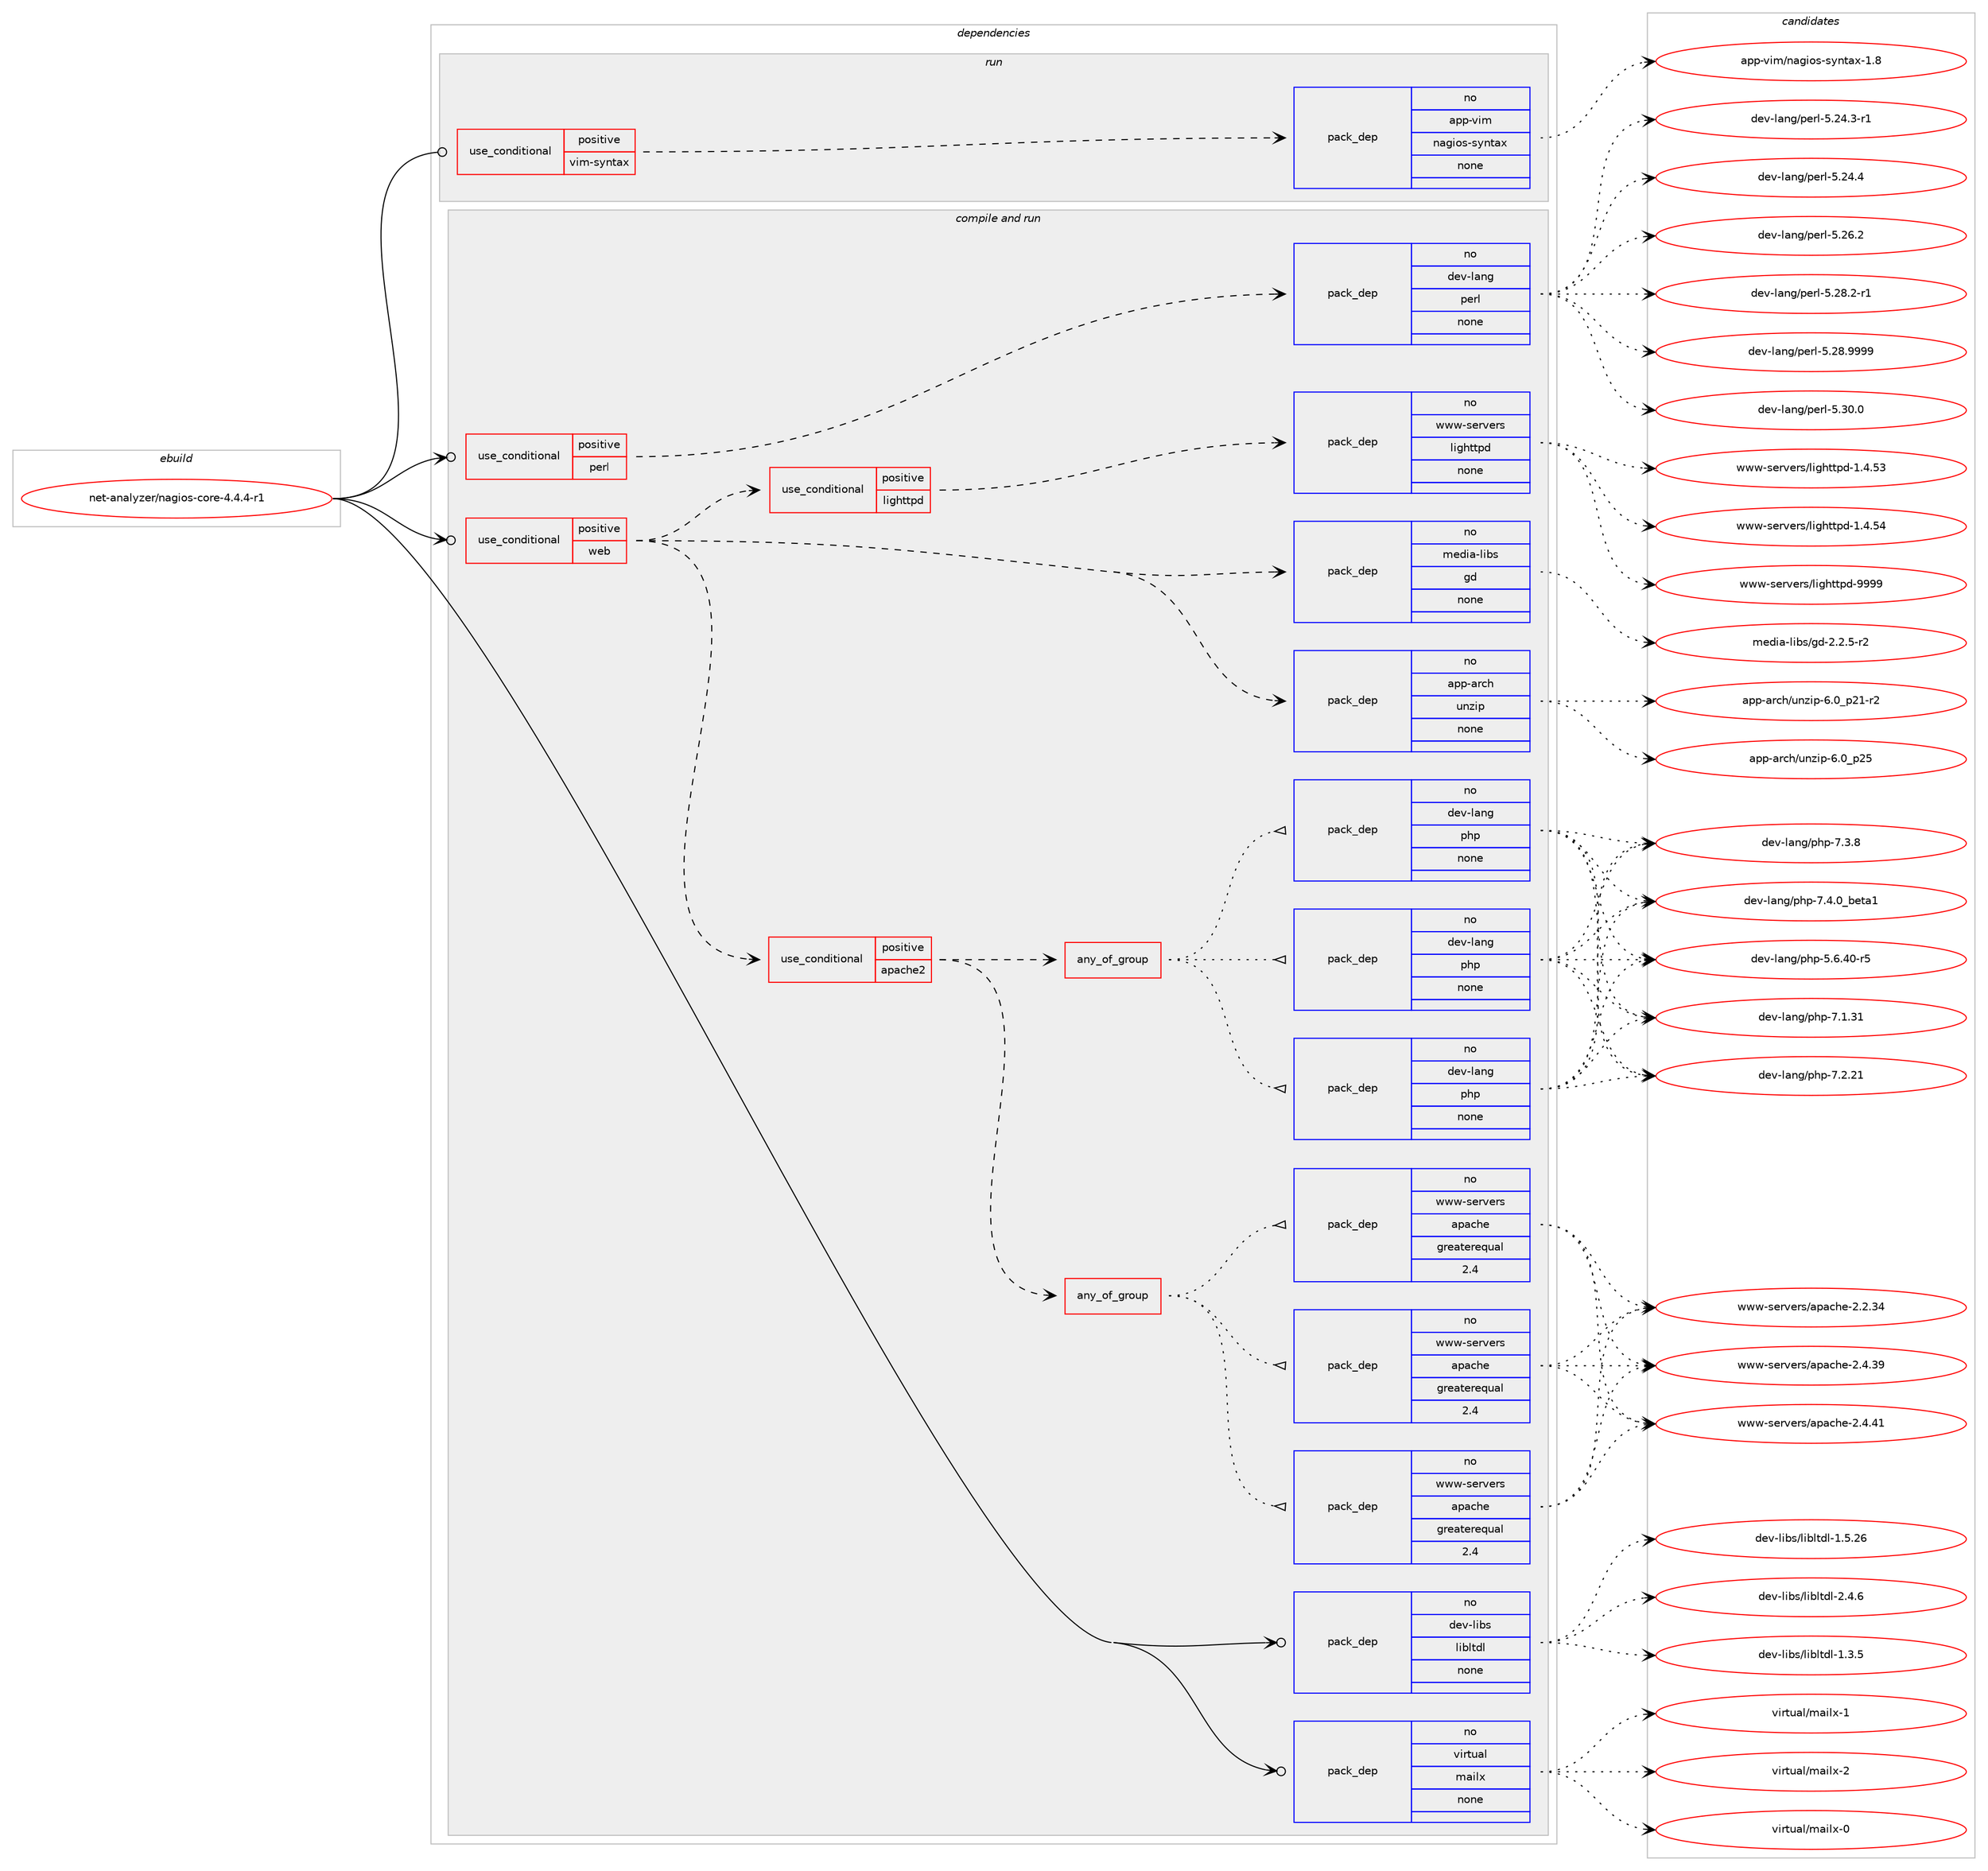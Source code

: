 digraph prolog {

# *************
# Graph options
# *************

newrank=true;
concentrate=true;
compound=true;
graph [rankdir=LR,fontname=Helvetica,fontsize=10,ranksep=1.5];#, ranksep=2.5, nodesep=0.2];
edge  [arrowhead=vee];
node  [fontname=Helvetica,fontsize=10];

# **********
# The ebuild
# **********

subgraph cluster_leftcol {
color=gray;
rank=same;
label=<<i>ebuild</i>>;
id [label="net-analyzer/nagios-core-4.4.4-r1", color=red, width=4, href="../net-analyzer/nagios-core-4.4.4-r1.svg"];
}

# ****************
# The dependencies
# ****************

subgraph cluster_midcol {
color=gray;
label=<<i>dependencies</i>>;
subgraph cluster_compile {
fillcolor="#eeeeee";
style=filled;
label=<<i>compile</i>>;
}
subgraph cluster_compileandrun {
fillcolor="#eeeeee";
style=filled;
label=<<i>compile and run</i>>;
subgraph cond35 {
dependency399 [label=<<TABLE BORDER="0" CELLBORDER="1" CELLSPACING="0" CELLPADDING="4"><TR><TD ROWSPAN="3" CELLPADDING="10">use_conditional</TD></TR><TR><TD>positive</TD></TR><TR><TD>perl</TD></TR></TABLE>>, shape=none, color=red];
subgraph pack359 {
dependency400 [label=<<TABLE BORDER="0" CELLBORDER="1" CELLSPACING="0" CELLPADDING="4" WIDTH="220"><TR><TD ROWSPAN="6" CELLPADDING="30">pack_dep</TD></TR><TR><TD WIDTH="110">no</TD></TR><TR><TD>dev-lang</TD></TR><TR><TD>perl</TD></TR><TR><TD>none</TD></TR><TR><TD></TD></TR></TABLE>>, shape=none, color=blue];
}
dependency399:e -> dependency400:w [weight=20,style="dashed",arrowhead="vee"];
}
id:e -> dependency399:w [weight=20,style="solid",arrowhead="odotvee"];
subgraph cond36 {
dependency401 [label=<<TABLE BORDER="0" CELLBORDER="1" CELLSPACING="0" CELLPADDING="4"><TR><TD ROWSPAN="3" CELLPADDING="10">use_conditional</TD></TR><TR><TD>positive</TD></TR><TR><TD>web</TD></TR></TABLE>>, shape=none, color=red];
subgraph pack360 {
dependency402 [label=<<TABLE BORDER="0" CELLBORDER="1" CELLSPACING="0" CELLPADDING="4" WIDTH="220"><TR><TD ROWSPAN="6" CELLPADDING="30">pack_dep</TD></TR><TR><TD WIDTH="110">no</TD></TR><TR><TD>app-arch</TD></TR><TR><TD>unzip</TD></TR><TR><TD>none</TD></TR><TR><TD></TD></TR></TABLE>>, shape=none, color=blue];
}
dependency401:e -> dependency402:w [weight=20,style="dashed",arrowhead="vee"];
subgraph pack361 {
dependency403 [label=<<TABLE BORDER="0" CELLBORDER="1" CELLSPACING="0" CELLPADDING="4" WIDTH="220"><TR><TD ROWSPAN="6" CELLPADDING="30">pack_dep</TD></TR><TR><TD WIDTH="110">no</TD></TR><TR><TD>media-libs</TD></TR><TR><TD>gd</TD></TR><TR><TD>none</TD></TR><TR><TD></TD></TR></TABLE>>, shape=none, color=blue];
}
dependency401:e -> dependency403:w [weight=20,style="dashed",arrowhead="vee"];
subgraph cond37 {
dependency404 [label=<<TABLE BORDER="0" CELLBORDER="1" CELLSPACING="0" CELLPADDING="4"><TR><TD ROWSPAN="3" CELLPADDING="10">use_conditional</TD></TR><TR><TD>positive</TD></TR><TR><TD>lighttpd</TD></TR></TABLE>>, shape=none, color=red];
subgraph pack362 {
dependency405 [label=<<TABLE BORDER="0" CELLBORDER="1" CELLSPACING="0" CELLPADDING="4" WIDTH="220"><TR><TD ROWSPAN="6" CELLPADDING="30">pack_dep</TD></TR><TR><TD WIDTH="110">no</TD></TR><TR><TD>www-servers</TD></TR><TR><TD>lighttpd</TD></TR><TR><TD>none</TD></TR><TR><TD></TD></TR></TABLE>>, shape=none, color=blue];
}
dependency404:e -> dependency405:w [weight=20,style="dashed",arrowhead="vee"];
}
dependency401:e -> dependency404:w [weight=20,style="dashed",arrowhead="vee"];
subgraph cond38 {
dependency406 [label=<<TABLE BORDER="0" CELLBORDER="1" CELLSPACING="0" CELLPADDING="4"><TR><TD ROWSPAN="3" CELLPADDING="10">use_conditional</TD></TR><TR><TD>positive</TD></TR><TR><TD>apache2</TD></TR></TABLE>>, shape=none, color=red];
subgraph any6 {
dependency407 [label=<<TABLE BORDER="0" CELLBORDER="1" CELLSPACING="0" CELLPADDING="4"><TR><TD CELLPADDING="10">any_of_group</TD></TR></TABLE>>, shape=none, color=red];subgraph pack363 {
dependency408 [label=<<TABLE BORDER="0" CELLBORDER="1" CELLSPACING="0" CELLPADDING="4" WIDTH="220"><TR><TD ROWSPAN="6" CELLPADDING="30">pack_dep</TD></TR><TR><TD WIDTH="110">no</TD></TR><TR><TD>www-servers</TD></TR><TR><TD>apache</TD></TR><TR><TD>greaterequal</TD></TR><TR><TD>2.4</TD></TR></TABLE>>, shape=none, color=blue];
}
dependency407:e -> dependency408:w [weight=20,style="dotted",arrowhead="oinv"];
subgraph pack364 {
dependency409 [label=<<TABLE BORDER="0" CELLBORDER="1" CELLSPACING="0" CELLPADDING="4" WIDTH="220"><TR><TD ROWSPAN="6" CELLPADDING="30">pack_dep</TD></TR><TR><TD WIDTH="110">no</TD></TR><TR><TD>www-servers</TD></TR><TR><TD>apache</TD></TR><TR><TD>greaterequal</TD></TR><TR><TD>2.4</TD></TR></TABLE>>, shape=none, color=blue];
}
dependency407:e -> dependency409:w [weight=20,style="dotted",arrowhead="oinv"];
subgraph pack365 {
dependency410 [label=<<TABLE BORDER="0" CELLBORDER="1" CELLSPACING="0" CELLPADDING="4" WIDTH="220"><TR><TD ROWSPAN="6" CELLPADDING="30">pack_dep</TD></TR><TR><TD WIDTH="110">no</TD></TR><TR><TD>www-servers</TD></TR><TR><TD>apache</TD></TR><TR><TD>greaterequal</TD></TR><TR><TD>2.4</TD></TR></TABLE>>, shape=none, color=blue];
}
dependency407:e -> dependency410:w [weight=20,style="dotted",arrowhead="oinv"];
}
dependency406:e -> dependency407:w [weight=20,style="dashed",arrowhead="vee"];
subgraph any7 {
dependency411 [label=<<TABLE BORDER="0" CELLBORDER="1" CELLSPACING="0" CELLPADDING="4"><TR><TD CELLPADDING="10">any_of_group</TD></TR></TABLE>>, shape=none, color=red];subgraph pack366 {
dependency412 [label=<<TABLE BORDER="0" CELLBORDER="1" CELLSPACING="0" CELLPADDING="4" WIDTH="220"><TR><TD ROWSPAN="6" CELLPADDING="30">pack_dep</TD></TR><TR><TD WIDTH="110">no</TD></TR><TR><TD>dev-lang</TD></TR><TR><TD>php</TD></TR><TR><TD>none</TD></TR><TR><TD></TD></TR></TABLE>>, shape=none, color=blue];
}
dependency411:e -> dependency412:w [weight=20,style="dotted",arrowhead="oinv"];
subgraph pack367 {
dependency413 [label=<<TABLE BORDER="0" CELLBORDER="1" CELLSPACING="0" CELLPADDING="4" WIDTH="220"><TR><TD ROWSPAN="6" CELLPADDING="30">pack_dep</TD></TR><TR><TD WIDTH="110">no</TD></TR><TR><TD>dev-lang</TD></TR><TR><TD>php</TD></TR><TR><TD>none</TD></TR><TR><TD></TD></TR></TABLE>>, shape=none, color=blue];
}
dependency411:e -> dependency413:w [weight=20,style="dotted",arrowhead="oinv"];
subgraph pack368 {
dependency414 [label=<<TABLE BORDER="0" CELLBORDER="1" CELLSPACING="0" CELLPADDING="4" WIDTH="220"><TR><TD ROWSPAN="6" CELLPADDING="30">pack_dep</TD></TR><TR><TD WIDTH="110">no</TD></TR><TR><TD>dev-lang</TD></TR><TR><TD>php</TD></TR><TR><TD>none</TD></TR><TR><TD></TD></TR></TABLE>>, shape=none, color=blue];
}
dependency411:e -> dependency414:w [weight=20,style="dotted",arrowhead="oinv"];
}
dependency406:e -> dependency411:w [weight=20,style="dashed",arrowhead="vee"];
}
dependency401:e -> dependency406:w [weight=20,style="dashed",arrowhead="vee"];
}
id:e -> dependency401:w [weight=20,style="solid",arrowhead="odotvee"];
subgraph pack369 {
dependency415 [label=<<TABLE BORDER="0" CELLBORDER="1" CELLSPACING="0" CELLPADDING="4" WIDTH="220"><TR><TD ROWSPAN="6" CELLPADDING="30">pack_dep</TD></TR><TR><TD WIDTH="110">no</TD></TR><TR><TD>dev-libs</TD></TR><TR><TD>libltdl</TD></TR><TR><TD>none</TD></TR><TR><TD></TD></TR></TABLE>>, shape=none, color=blue];
}
id:e -> dependency415:w [weight=20,style="solid",arrowhead="odotvee"];
subgraph pack370 {
dependency416 [label=<<TABLE BORDER="0" CELLBORDER="1" CELLSPACING="0" CELLPADDING="4" WIDTH="220"><TR><TD ROWSPAN="6" CELLPADDING="30">pack_dep</TD></TR><TR><TD WIDTH="110">no</TD></TR><TR><TD>virtual</TD></TR><TR><TD>mailx</TD></TR><TR><TD>none</TD></TR><TR><TD></TD></TR></TABLE>>, shape=none, color=blue];
}
id:e -> dependency416:w [weight=20,style="solid",arrowhead="odotvee"];
}
subgraph cluster_run {
fillcolor="#eeeeee";
style=filled;
label=<<i>run</i>>;
subgraph cond39 {
dependency417 [label=<<TABLE BORDER="0" CELLBORDER="1" CELLSPACING="0" CELLPADDING="4"><TR><TD ROWSPAN="3" CELLPADDING="10">use_conditional</TD></TR><TR><TD>positive</TD></TR><TR><TD>vim-syntax</TD></TR></TABLE>>, shape=none, color=red];
subgraph pack371 {
dependency418 [label=<<TABLE BORDER="0" CELLBORDER="1" CELLSPACING="0" CELLPADDING="4" WIDTH="220"><TR><TD ROWSPAN="6" CELLPADDING="30">pack_dep</TD></TR><TR><TD WIDTH="110">no</TD></TR><TR><TD>app-vim</TD></TR><TR><TD>nagios-syntax</TD></TR><TR><TD>none</TD></TR><TR><TD></TD></TR></TABLE>>, shape=none, color=blue];
}
dependency417:e -> dependency418:w [weight=20,style="dashed",arrowhead="vee"];
}
id:e -> dependency417:w [weight=20,style="solid",arrowhead="odot"];
}
}

# **************
# The candidates
# **************

subgraph cluster_choices {
rank=same;
color=gray;
label=<<i>candidates</i>>;

subgraph choice359 {
color=black;
nodesep=1;
choice100101118451089711010347112101114108455346505246514511449 [label="dev-lang/perl-5.24.3-r1", color=red, width=4,href="../dev-lang/perl-5.24.3-r1.svg"];
choice10010111845108971101034711210111410845534650524652 [label="dev-lang/perl-5.24.4", color=red, width=4,href="../dev-lang/perl-5.24.4.svg"];
choice10010111845108971101034711210111410845534650544650 [label="dev-lang/perl-5.26.2", color=red, width=4,href="../dev-lang/perl-5.26.2.svg"];
choice100101118451089711010347112101114108455346505646504511449 [label="dev-lang/perl-5.28.2-r1", color=red, width=4,href="../dev-lang/perl-5.28.2-r1.svg"];
choice10010111845108971101034711210111410845534650564657575757 [label="dev-lang/perl-5.28.9999", color=red, width=4,href="../dev-lang/perl-5.28.9999.svg"];
choice10010111845108971101034711210111410845534651484648 [label="dev-lang/perl-5.30.0", color=red, width=4,href="../dev-lang/perl-5.30.0.svg"];
dependency400:e -> choice100101118451089711010347112101114108455346505246514511449:w [style=dotted,weight="100"];
dependency400:e -> choice10010111845108971101034711210111410845534650524652:w [style=dotted,weight="100"];
dependency400:e -> choice10010111845108971101034711210111410845534650544650:w [style=dotted,weight="100"];
dependency400:e -> choice100101118451089711010347112101114108455346505646504511449:w [style=dotted,weight="100"];
dependency400:e -> choice10010111845108971101034711210111410845534650564657575757:w [style=dotted,weight="100"];
dependency400:e -> choice10010111845108971101034711210111410845534651484648:w [style=dotted,weight="100"];
}
subgraph choice360 {
color=black;
nodesep=1;
choice9711211245971149910447117110122105112455446489511250494511450 [label="app-arch/unzip-6.0_p21-r2", color=red, width=4,href="../app-arch/unzip-6.0_p21-r2.svg"];
choice971121124597114991044711711012210511245544648951125053 [label="app-arch/unzip-6.0_p25", color=red, width=4,href="../app-arch/unzip-6.0_p25.svg"];
dependency402:e -> choice9711211245971149910447117110122105112455446489511250494511450:w [style=dotted,weight="100"];
dependency402:e -> choice971121124597114991044711711012210511245544648951125053:w [style=dotted,weight="100"];
}
subgraph choice361 {
color=black;
nodesep=1;
choice109101100105974510810598115471031004550465046534511450 [label="media-libs/gd-2.2.5-r2", color=red, width=4,href="../media-libs/gd-2.2.5-r2.svg"];
dependency403:e -> choice109101100105974510810598115471031004550465046534511450:w [style=dotted,weight="100"];
}
subgraph choice362 {
color=black;
nodesep=1;
choice119119119451151011141181011141154710810510310411611611210045494652465351 [label="www-servers/lighttpd-1.4.53", color=red, width=4,href="../www-servers/lighttpd-1.4.53.svg"];
choice119119119451151011141181011141154710810510310411611611210045494652465352 [label="www-servers/lighttpd-1.4.54", color=red, width=4,href="../www-servers/lighttpd-1.4.54.svg"];
choice11911911945115101114118101114115471081051031041161161121004557575757 [label="www-servers/lighttpd-9999", color=red, width=4,href="../www-servers/lighttpd-9999.svg"];
dependency405:e -> choice119119119451151011141181011141154710810510310411611611210045494652465351:w [style=dotted,weight="100"];
dependency405:e -> choice119119119451151011141181011141154710810510310411611611210045494652465352:w [style=dotted,weight="100"];
dependency405:e -> choice11911911945115101114118101114115471081051031041161161121004557575757:w [style=dotted,weight="100"];
}
subgraph choice363 {
color=black;
nodesep=1;
choice119119119451151011141181011141154797112979910410145504650465152 [label="www-servers/apache-2.2.34", color=red, width=4,href="../www-servers/apache-2.2.34.svg"];
choice119119119451151011141181011141154797112979910410145504652465157 [label="www-servers/apache-2.4.39", color=red, width=4,href="../www-servers/apache-2.4.39.svg"];
choice119119119451151011141181011141154797112979910410145504652465249 [label="www-servers/apache-2.4.41", color=red, width=4,href="../www-servers/apache-2.4.41.svg"];
dependency408:e -> choice119119119451151011141181011141154797112979910410145504650465152:w [style=dotted,weight="100"];
dependency408:e -> choice119119119451151011141181011141154797112979910410145504652465157:w [style=dotted,weight="100"];
dependency408:e -> choice119119119451151011141181011141154797112979910410145504652465249:w [style=dotted,weight="100"];
}
subgraph choice364 {
color=black;
nodesep=1;
choice119119119451151011141181011141154797112979910410145504650465152 [label="www-servers/apache-2.2.34", color=red, width=4,href="../www-servers/apache-2.2.34.svg"];
choice119119119451151011141181011141154797112979910410145504652465157 [label="www-servers/apache-2.4.39", color=red, width=4,href="../www-servers/apache-2.4.39.svg"];
choice119119119451151011141181011141154797112979910410145504652465249 [label="www-servers/apache-2.4.41", color=red, width=4,href="../www-servers/apache-2.4.41.svg"];
dependency409:e -> choice119119119451151011141181011141154797112979910410145504650465152:w [style=dotted,weight="100"];
dependency409:e -> choice119119119451151011141181011141154797112979910410145504652465157:w [style=dotted,weight="100"];
dependency409:e -> choice119119119451151011141181011141154797112979910410145504652465249:w [style=dotted,weight="100"];
}
subgraph choice365 {
color=black;
nodesep=1;
choice119119119451151011141181011141154797112979910410145504650465152 [label="www-servers/apache-2.2.34", color=red, width=4,href="../www-servers/apache-2.2.34.svg"];
choice119119119451151011141181011141154797112979910410145504652465157 [label="www-servers/apache-2.4.39", color=red, width=4,href="../www-servers/apache-2.4.39.svg"];
choice119119119451151011141181011141154797112979910410145504652465249 [label="www-servers/apache-2.4.41", color=red, width=4,href="../www-servers/apache-2.4.41.svg"];
dependency410:e -> choice119119119451151011141181011141154797112979910410145504650465152:w [style=dotted,weight="100"];
dependency410:e -> choice119119119451151011141181011141154797112979910410145504652465157:w [style=dotted,weight="100"];
dependency410:e -> choice119119119451151011141181011141154797112979910410145504652465249:w [style=dotted,weight="100"];
}
subgraph choice366 {
color=black;
nodesep=1;
choice100101118451089711010347112104112455346544652484511453 [label="dev-lang/php-5.6.40-r5", color=red, width=4,href="../dev-lang/php-5.6.40-r5.svg"];
choice10010111845108971101034711210411245554649465149 [label="dev-lang/php-7.1.31", color=red, width=4,href="../dev-lang/php-7.1.31.svg"];
choice10010111845108971101034711210411245554650465049 [label="dev-lang/php-7.2.21", color=red, width=4,href="../dev-lang/php-7.2.21.svg"];
choice100101118451089711010347112104112455546514656 [label="dev-lang/php-7.3.8", color=red, width=4,href="../dev-lang/php-7.3.8.svg"];
choice10010111845108971101034711210411245554652464895981011169749 [label="dev-lang/php-7.4.0_beta1", color=red, width=4,href="../dev-lang/php-7.4.0_beta1.svg"];
dependency412:e -> choice100101118451089711010347112104112455346544652484511453:w [style=dotted,weight="100"];
dependency412:e -> choice10010111845108971101034711210411245554649465149:w [style=dotted,weight="100"];
dependency412:e -> choice10010111845108971101034711210411245554650465049:w [style=dotted,weight="100"];
dependency412:e -> choice100101118451089711010347112104112455546514656:w [style=dotted,weight="100"];
dependency412:e -> choice10010111845108971101034711210411245554652464895981011169749:w [style=dotted,weight="100"];
}
subgraph choice367 {
color=black;
nodesep=1;
choice100101118451089711010347112104112455346544652484511453 [label="dev-lang/php-5.6.40-r5", color=red, width=4,href="../dev-lang/php-5.6.40-r5.svg"];
choice10010111845108971101034711210411245554649465149 [label="dev-lang/php-7.1.31", color=red, width=4,href="../dev-lang/php-7.1.31.svg"];
choice10010111845108971101034711210411245554650465049 [label="dev-lang/php-7.2.21", color=red, width=4,href="../dev-lang/php-7.2.21.svg"];
choice100101118451089711010347112104112455546514656 [label="dev-lang/php-7.3.8", color=red, width=4,href="../dev-lang/php-7.3.8.svg"];
choice10010111845108971101034711210411245554652464895981011169749 [label="dev-lang/php-7.4.0_beta1", color=red, width=4,href="../dev-lang/php-7.4.0_beta1.svg"];
dependency413:e -> choice100101118451089711010347112104112455346544652484511453:w [style=dotted,weight="100"];
dependency413:e -> choice10010111845108971101034711210411245554649465149:w [style=dotted,weight="100"];
dependency413:e -> choice10010111845108971101034711210411245554650465049:w [style=dotted,weight="100"];
dependency413:e -> choice100101118451089711010347112104112455546514656:w [style=dotted,weight="100"];
dependency413:e -> choice10010111845108971101034711210411245554652464895981011169749:w [style=dotted,weight="100"];
}
subgraph choice368 {
color=black;
nodesep=1;
choice100101118451089711010347112104112455346544652484511453 [label="dev-lang/php-5.6.40-r5", color=red, width=4,href="../dev-lang/php-5.6.40-r5.svg"];
choice10010111845108971101034711210411245554649465149 [label="dev-lang/php-7.1.31", color=red, width=4,href="../dev-lang/php-7.1.31.svg"];
choice10010111845108971101034711210411245554650465049 [label="dev-lang/php-7.2.21", color=red, width=4,href="../dev-lang/php-7.2.21.svg"];
choice100101118451089711010347112104112455546514656 [label="dev-lang/php-7.3.8", color=red, width=4,href="../dev-lang/php-7.3.8.svg"];
choice10010111845108971101034711210411245554652464895981011169749 [label="dev-lang/php-7.4.0_beta1", color=red, width=4,href="../dev-lang/php-7.4.0_beta1.svg"];
dependency414:e -> choice100101118451089711010347112104112455346544652484511453:w [style=dotted,weight="100"];
dependency414:e -> choice10010111845108971101034711210411245554649465149:w [style=dotted,weight="100"];
dependency414:e -> choice10010111845108971101034711210411245554650465049:w [style=dotted,weight="100"];
dependency414:e -> choice100101118451089711010347112104112455546514656:w [style=dotted,weight="100"];
dependency414:e -> choice10010111845108971101034711210411245554652464895981011169749:w [style=dotted,weight="100"];
}
subgraph choice369 {
color=black;
nodesep=1;
choice10010111845108105981154710810598108116100108454946514653 [label="dev-libs/libltdl-1.3.5", color=red, width=4,href="../dev-libs/libltdl-1.3.5.svg"];
choice1001011184510810598115471081059810811610010845494653465054 [label="dev-libs/libltdl-1.5.26", color=red, width=4,href="../dev-libs/libltdl-1.5.26.svg"];
choice10010111845108105981154710810598108116100108455046524654 [label="dev-libs/libltdl-2.4.6", color=red, width=4,href="../dev-libs/libltdl-2.4.6.svg"];
dependency415:e -> choice10010111845108105981154710810598108116100108454946514653:w [style=dotted,weight="100"];
dependency415:e -> choice1001011184510810598115471081059810811610010845494653465054:w [style=dotted,weight="100"];
dependency415:e -> choice10010111845108105981154710810598108116100108455046524654:w [style=dotted,weight="100"];
}
subgraph choice370 {
color=black;
nodesep=1;
choice1181051141161179710847109971051081204548 [label="virtual/mailx-0", color=red, width=4,href="../virtual/mailx-0.svg"];
choice1181051141161179710847109971051081204549 [label="virtual/mailx-1", color=red, width=4,href="../virtual/mailx-1.svg"];
choice1181051141161179710847109971051081204550 [label="virtual/mailx-2", color=red, width=4,href="../virtual/mailx-2.svg"];
dependency416:e -> choice1181051141161179710847109971051081204548:w [style=dotted,weight="100"];
dependency416:e -> choice1181051141161179710847109971051081204549:w [style=dotted,weight="100"];
dependency416:e -> choice1181051141161179710847109971051081204550:w [style=dotted,weight="100"];
}
subgraph choice371 {
color=black;
nodesep=1;
choice97112112451181051094711097103105111115451151211101169712045494656 [label="app-vim/nagios-syntax-1.8", color=red, width=4,href="../app-vim/nagios-syntax-1.8.svg"];
dependency418:e -> choice97112112451181051094711097103105111115451151211101169712045494656:w [style=dotted,weight="100"];
}
}

}
